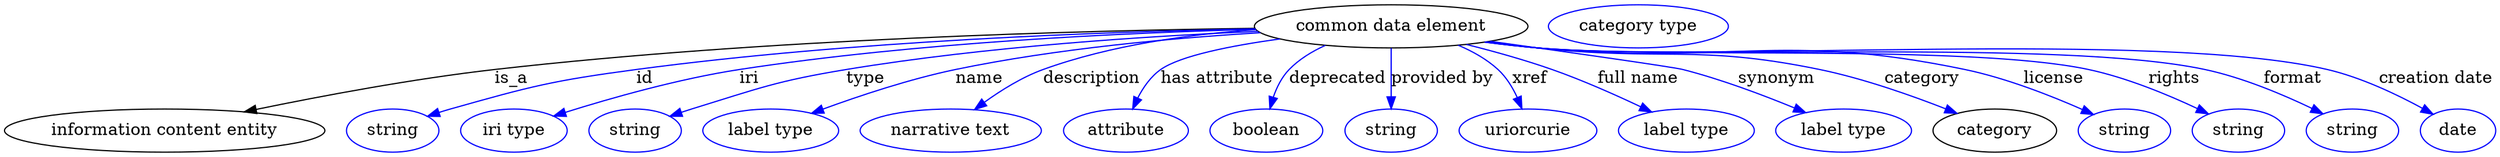 digraph {
	graph [bb="0,0,2073.4,123"];
	node [label="\N"];
	"common data element"	[height=0.5,
		label="common data element",
		pos="1154.2,105",
		width=3.1594];
	"information content entity"	[height=0.5,
		pos="133.24,18",
		width=3.7011];
	"common data element" -> "information content entity"	[label=is_a,
		lp="422.24,61.5",
		pos="e,199.55,33.616 1040.8,103.36 894.19,101.46 631.43,94.411 408.24,69 340.61,61.3 264.53,47.027 209.56,35.695"];
	id	[color=blue,
		height=0.5,
		label=string,
		pos="323.24,18",
		width=1.0652];
	"common data element" -> id	[color=blue,
		label=id,
		lp="533.24,61.5",
		pos="e,352.23,29.954 1041.2,102.93 915.04,100.53 705.23,92.897 526.24,69 456.42,59.679 439.02,55.131 371.24,36 368.13,35.124 364.94,34.151 \
361.74,33.129",
		style=solid];
	iri	[color=blue,
		height=0.5,
		label="iri type",
		pos="424.24,18",
		width=1.2277];
	"common data element" -> iri	[color=blue,
		label=iri,
		lp="620.24,61.5",
		pos="e,457.4,30.135 1041.5,102.52 931.43,99.713 759.48,91.702 612.24,69 561.53,61.181 504.79,45.033 467.05,33.196",
		style=solid];
	type	[color=blue,
		height=0.5,
		label=string,
		pos="525.24,18",
		width=1.0652];
	"common data element" -> type	[color=blue,
		label=type,
		lp="717.24,61.5",
		pos="e,554.17,29.962 1043.3,100.79 951.18,96.846 817,88.131 701.24,69 642.85,59.351 628.8,53.418 572.24,36 569.48,35.15 566.64,34.234 \
563.79,33.283",
		style=solid];
	name	[color=blue,
		height=0.5,
		label="label type",
		pos="638.24,18",
		width=1.5707];
	"common data element" -> name	[color=blue,
		label=name,
		lp="812.24,61.5",
		pos="e,672.22,32.4 1045.2,99.646 972.86,95.246 876.15,86.462 792.24,69 754.12,61.068 712.17,47.082 681.69,35.916",
		style=solid];
	description	[color=blue,
		height=0.5,
		label="narrative text",
		pos="788.24,18",
		width=2.0943];
	"common data element" -> description	[color=blue,
		label=description,
		lp="904.74,61.5",
		pos="e,807.81,35.569 1041.6,102.41 986.71,98.658 920.55,89.619 864.24,69 846.92,62.659 829.59,51.7 815.86,41.656",
		style=solid];
	"has attribute"	[color=blue,
		height=0.5,
		label=attribute,
		pos="933.24,18",
		width=1.4443];
	"common data element" -> "has attribute"	[color=blue,
		label="has attribute",
		lp="1009.2,61.5",
		pos="e,938.82,36 1061.5,94.512 1020.8,88.867 978.63,80.522 962.24,69 953.92,63.151 947.64,54.097 943.09,45.293",
		style=solid];
	deprecated	[color=blue,
		height=0.5,
		label=boolean,
		pos="1050.2,18",
		width=1.2999];
	"common data element" -> deprecated	[color=blue,
		label=deprecated,
		lp="1109.7,61.5",
		pos="e,1053.2,36.167 1099.4,89.118 1088.3,84.135 1077.6,77.579 1069.2,69 1063.1,62.659 1058.9,54.114 1056,45.882",
		style=solid];
	"provided by"	[color=blue,
		height=0.5,
		label=string,
		pos="1153.2,18",
		width=1.0652];
	"common data element" -> "provided by"	[color=blue,
		label="provided by",
		lp="1196.7,61.5",
		pos="e,1153.4,36.175 1154,86.799 1153.9,75.163 1153.7,59.548 1153.6,46.237",
		style=solid];
	xref	[color=blue,
		height=0.5,
		label=uriorcurie,
		pos="1267.2,18",
		width=1.5887];
	"common data element" -> xref	[color=blue,
		label=xref,
		lp="1268.7,61.5",
		pos="e,1262.5,36.258 1210.7,89.166 1222.4,84.167 1234,77.592 1243.2,69 1250,62.686 1255.1,54.045 1258.8,45.723",
		style=solid];
	"full name"	[color=blue,
		height=0.5,
		label="label type",
		pos="1399.2,18",
		width=1.5707];
	"common data element" -> "full name"	[color=blue,
		label="full name",
		lp="1358.7,61.5",
		pos="e,1370.3,33.488 1216.5,89.855 1239,84.148 1264.5,77.01 1287.2,69 1312.4,60.128 1339.8,47.945 1361.2,37.827",
		style=solid];
	synonym	[color=blue,
		height=0.5,
		label="label type",
		pos="1530.2,18",
		width=1.5707];
	"common data element" -> synonym	[color=blue,
		label=synonym,
		lp="1474.2,61.5",
		pos="e,1498.6,32.985 1236.4,92.539 1303.5,83.12 1388.4,71.012 1396.2,69 1428.1,60.844 1462.9,47.728 1489.1,36.975",
		style=solid];
	category	[height=0.5,
		pos="1656.2,18",
		width=1.4263];
	"common data element" -> category	[color=blue,
		label=category,
		lp="1595.7,61.5",
		pos="e,1625,32.291 1234.2,92.137 1248.2,90.267 1262.6,88.47 1276.2,87 1379.9,75.797 1408.1,90.066 1510.2,69 1546.8,61.465 1586.8,47.332 \
1615.6,36.009",
		style=solid];
	license	[color=blue,
		height=0.5,
		label=string,
		pos="1764.2,18",
		width=1.0652];
	"common data element" -> license	[color=blue,
		label=license,
		lp="1705.2,61.5",
		pos="e,1738.5,31.429 1233.2,91.966 1247.5,90.081 1262.3,88.323 1276.2,87 1433.5,72.084 1476.6,101.18 1631.2,69 1665.7,61.84 1703,47.158 \
1729.3,35.548",
		style=solid];
	rights	[color=blue,
		height=0.5,
		label=string,
		pos="1859.2,18",
		width=1.0652];
	"common data element" -> rights	[color=blue,
		label=rights,
		lp="1805.7,61.5",
		pos="e,1834.2,31.989 1232.5,91.92 1247,90.016 1262.1,88.262 1276.2,87 1377.7,77.96 1634.6,90.222 1734.2,69 1766.1,62.207 1800.4,47.973 \
1824.9,36.423",
		style=solid];
	format	[color=blue,
		height=0.5,
		label=string,
		pos="1954.2,18",
		width=1.0652];
	"common data element" -> format	[color=blue,
		label=format,
		lp="1904.7,61.5",
		pos="e,1929.6,32.046 1232.2,91.883 1246.8,89.97 1262,88.223 1276.2,87 1399.2,76.47 1710.5,94.634 1831.2,69 1862.7,62.321 1896.4,48.076 \
1920.5,36.494",
		style=solid];
	"creation date"	[color=blue,
		height=0.5,
		label=date,
		pos="2042.2,18",
		width=0.86659];
	"common data element" -> "creation date"	[color=blue,
		label="creation date",
		lp="2023.7,61.5",
		pos="e,2021.4,31.634 1232.2,91.824 1246.8,89.917 1262,88.187 1276.2,87 1421.8,74.903 1791,102.12 1933.2,69 1961.5,62.42 1991.3,48.185 \
2012.6,36.58",
		style=solid];
	"named thing_category"	[color=blue,
		height=0.5,
		label="category type",
		pos="1360.2,105",
		width=2.0762];
}
